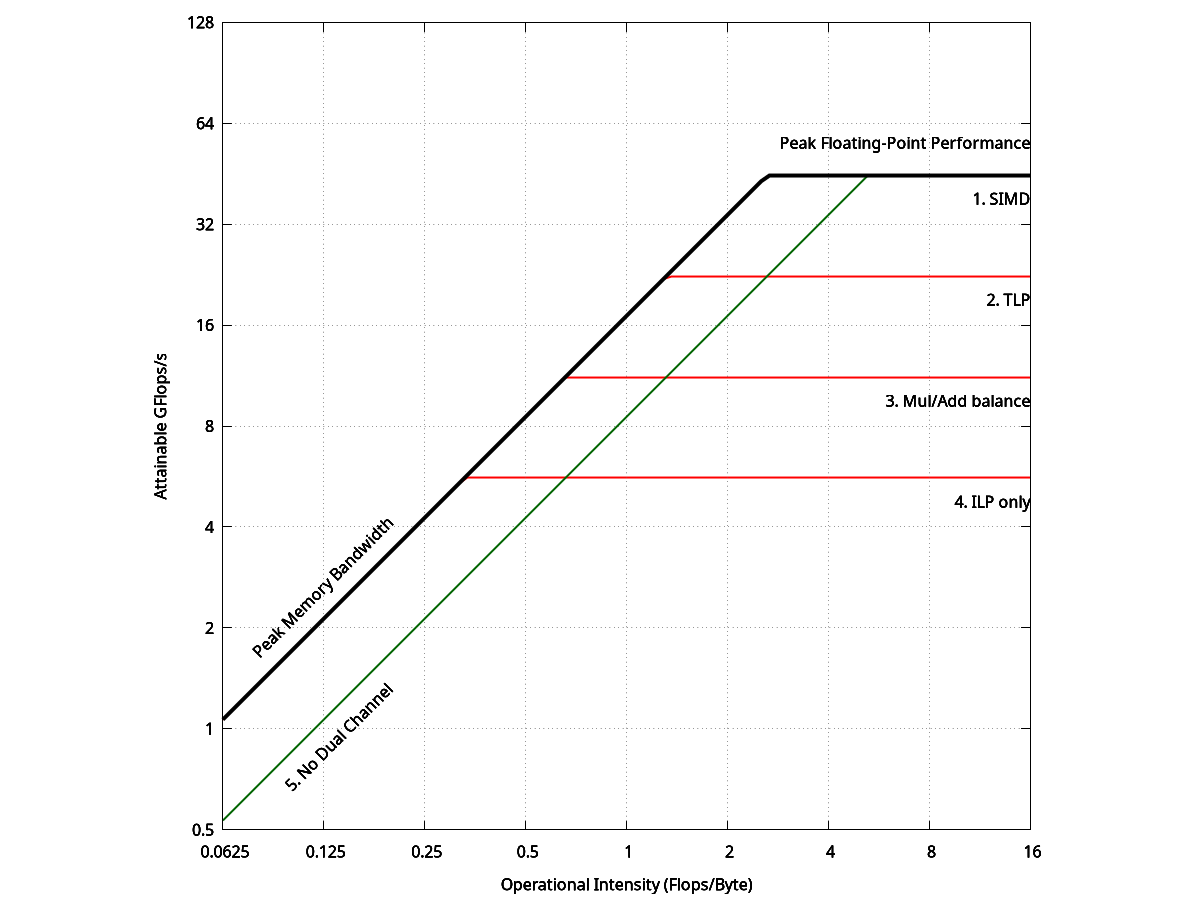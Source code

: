 set term postscript eps enhanced clip
set output "roofline_mbp.eps"


#	Functions
min(a,b)	=	(a < b) ? a : b
max(a,b)	=	(a > b) ? a : b
frac(a,b)	=	a / b
rad2deg(r)	=	r * 180 / pi
deg2rad(d)	=	d * pi / 180
#	--labels
yabove(y)	=	y * 1.25
ybelow(y)	=	y * 0.85
xright(x)	=	x * 1.25

#	Constants
cpu_flop	=	8					#	maximum floating point throughput
cpu_freq	=	2.8					#	clock cycle frequency (GHz)
cpu_cores	=	2					#	number of cores
mem_width	=	8					#	memory bus width (Bytes)
mem_rate	=	1.066				#	memory clock rate (GHz)
mem_chan	=	2					#	number of memory channels

#window
x_min		=	0.0625
x_max		=	16
y_min		=	0.5
y_max		=	128

#roofline
cpu_peak	=	cpu_flop * cpu_freq * cpu_cores
									#	theoretical peak GFlop/s
mem_peak	=	mem_width * mem_rate * mem_chan
									#	peak memory bandwidth (GB/s)
mem_angle	=	45					#	memory roof angle (degrees)
mem_b		=	tan( deg2rad( mem_angle ) )
									#	slope
#	--->Ridge Point
ridge_x		=	cpu_peak / mem_peak
ridge_y		=	cpu_peak

#	More Functions
#	---> Memory roof
mem_a(m)	=	exp( log( cpu_peak ) - log( m ) * mem_b )
									#	y=ax^b when x=1
mem_x0(a)	=	exp( log( y_min / a ) / mem_b )
									#	y=ax^b when y=y_min

#	-- roofline
#	---> Memory roof
mem_roof_a	=	mem_a( ridge_x )
									#	y=ax^b when x=1
mem_roof_x0	=	mem_x0( mem_roof_a )

#	Window
#	--x
set xrange [x_min:x_max]
set logscale x 2
#	--y
set yrange [y_min:y_max]
set logscale y 2

#Functions
#roofs
cpu_roof(x)	=	ridge_y
mem_roof(x)	=	mem_roof_a * x ** mem_b
roofline(x)	=	min( cpu_roof(x) , mem_roof(x) )

#ceilings
# CPU
cpu_frac(x,y)	=	frac( cpu_roof(x), y )
cpu_half(x)	=	cpu_frac(x,2)
cpu_qrtr(x) = 	cpu_frac(x,4)
cpu_oct(x)	=	cpu_frac(x,8)
# Mem
mem_frac(x,y)	=	frac( mem_roof(x), y )
mem_half(x)	=	mem_frac(x,2)
#mem_qrtr(x) = 	mem_frac(x,4)
#mem_oct(x)	=	mem_frac(x,8)

# Constants. 
#	--ceilings
#	---> Half memory ceiling
mem_half_a	=	mem_half(1)
mem_half_x0	=	mem_x0( mem_half_a )

#	Labels
set xlabel "Operational Intensity (Flops/Byte)"
set ylabel "Attainable GFlops/s"

#	Size
set size square

#	Styles
#	--lines
set style line 1 lt 0 lc rgb "gray40" lw 0.5	# grid lines
set style line 2 lt 1 lc rgb "black" lw 4		# roofs
set style line 3 lt 1 lc rgb "red" lw 2			# cpu ceilings
set style line 4 lt 1 lc rgb "dark-green" lw 2	# memory ceilings

#other
set nokey							
set grid back linestyle 1		

#	Plot
set multiplot

#	labels
set label 1 "Peak Floating-Point Performance" at x_max,yabove( cpu_roof(x_max) ) right
set label 2 "Peak Memory Bandwidth" at xright( max( mem_roof_x0 , x_min ) ),yabove( yabove( mem_roof( max( mem_roof_x0 , x_min ) ) ) ) left rotate by mem_angle
set label 3 "1. SIMD" at x_max,ybelow( cpu_roof(x_max) ) right
set label 4 "2. TLP" at x_max,ybelow( cpu_half(x_max) ) right
set label 5 "3. Mul/Add balance" at x_max,ybelow( cpu_qrtr(x_max) ) right
set label 6 "4. ILP only" at x_max,ybelow( cpu_oct(x_max) ) right
set label 7 "5. No Dual Channel" at xright( xright( max( mem_half_x0 , x_min ) ) ),yabove( mem_half( max( mem_half_x0 , x_min ) ) ) left rotate by mem_angle

#	--ceilings
#	---> CPU
plot min( cpu_half(x), mem_roof(x) ) ls 3
plot min( cpu_qrtr(x), mem_roof(x) ) ls 3
plot min( cpu_oct(x), mem_roof(x) ) ls 3
#	---> Memory
plot min( mem_half(x), cpu_roof(x) ) ls 4

#	--roofline
plot roofline(x) ls 2

unset multiplot

#	cleanup
set output	#	close file
